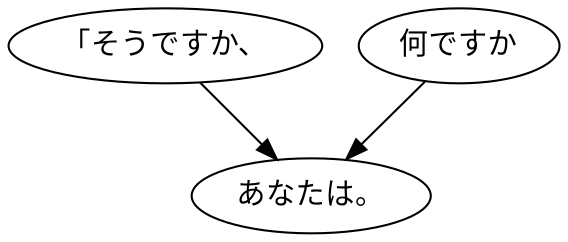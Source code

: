 digraph graph8956 {
	node0 [label="「そうですか、"];
	node1 [label="何ですか"];
	node2 [label="あなたは。"];
	node0 -> node2;
	node1 -> node2;
}
